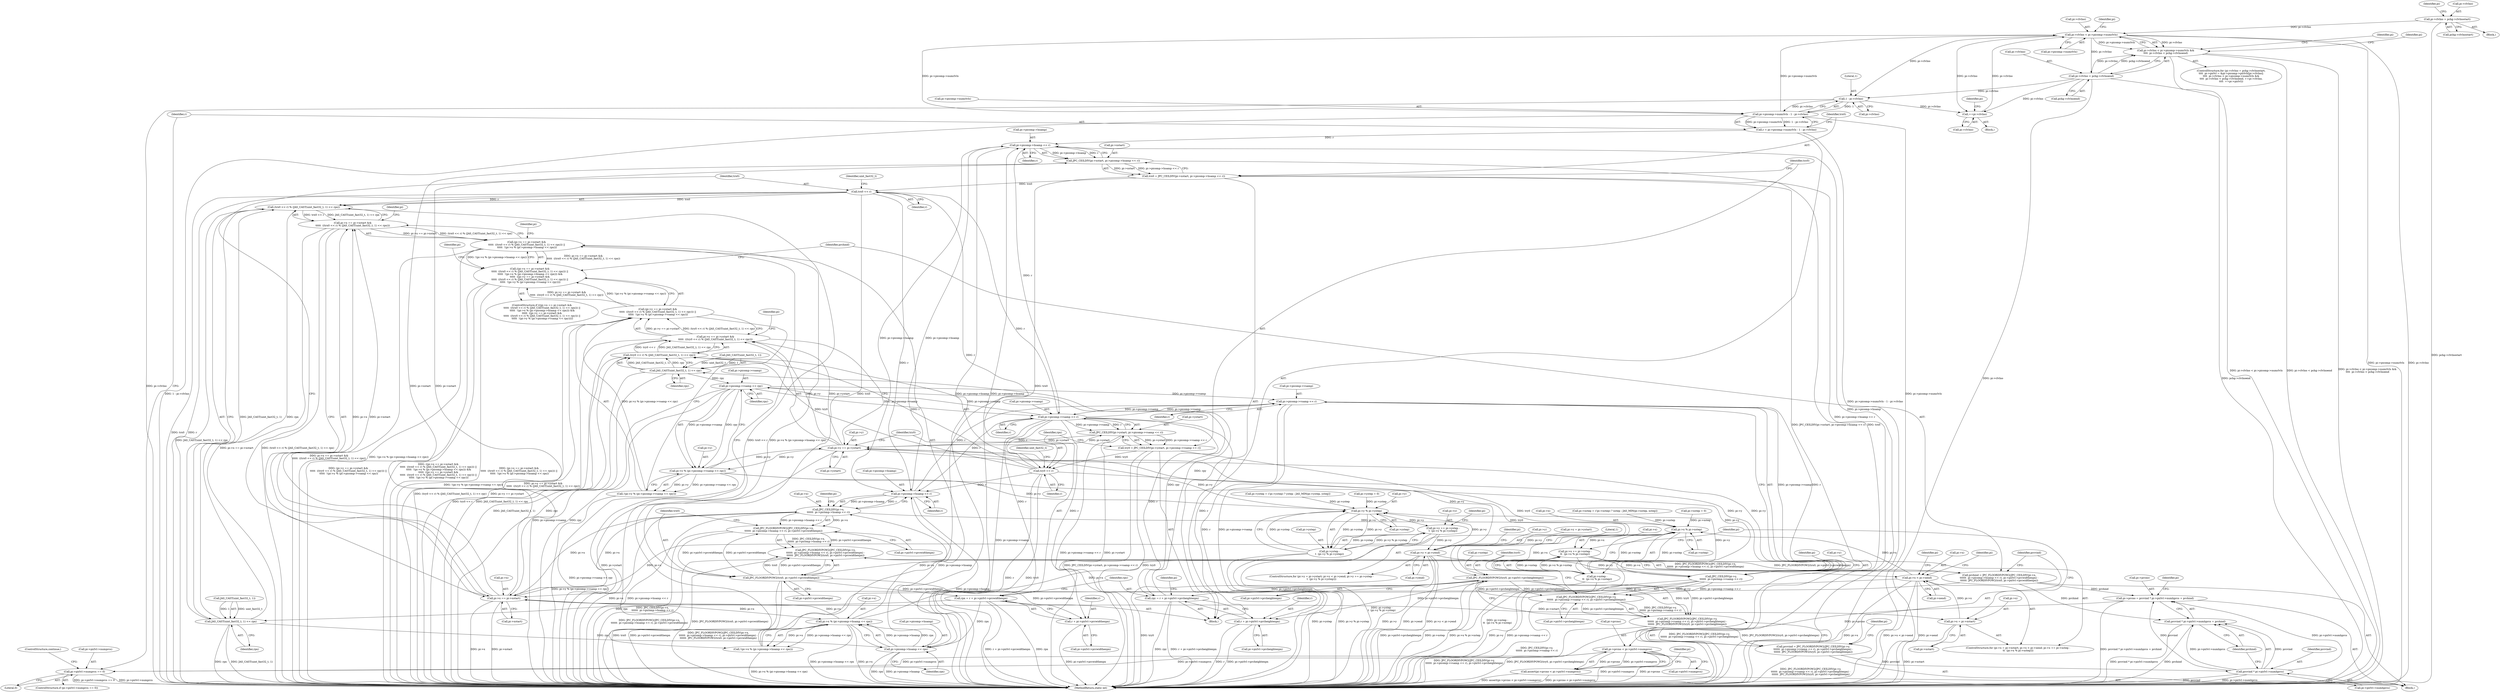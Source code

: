 digraph "0_jasper_aa0b0f79ade5eef8b0e7a214c03f5af54b36ba7d_0@pointer" {
"1000406" [label="(Call,pi->rlvlno = pchg->rlvlnostart)"];
"1000428" [label="(Call,pi->rlvlno < pi->picomp->numrlvls)"];
"1000427" [label="(Call,pi->rlvlno < pi->picomp->numrlvls &&\n\t\t\t\t  pi->rlvlno < pchg->rlvlnoend)"];
"1000437" [label="(Call,pi->rlvlno < pchg->rlvlnoend)"];
"1000445" [label="(Call,++pi->rlvlno)"];
"1000472" [label="(Call,1 - pi->rlvlno)"];
"1000466" [label="(Call,pi->picomp->numrlvls - 1 - pi->rlvlno)"];
"1000464" [label="(Call,r = pi->picomp->numrlvls - 1 - pi->rlvlno)"];
"1000483" [label="(Call,pi->picomp->hsamp << r)"];
"1000479" [label="(Call,JPC_CEILDIV(pi->xstart, pi->picomp->hsamp << r))"];
"1000477" [label="(Call,trx0 = JPC_CEILDIV(pi->xstart, pi->picomp->hsamp << r))"];
"1000533" [label="(Call,trx0 << r)"];
"1000532" [label="(Call,(trx0 << r) % (JAS_CAST(uint_fast32_t, 1) << rpx))"];
"1000524" [label="(Call,pi->x == pi->xstart &&\n\t\t\t\t\t  ((trx0 << r) % (JAS_CAST(uint_fast32_t, 1) << rpx)))"];
"1000523" [label="(Call,(pi->x == pi->xstart &&\n\t\t\t\t\t  ((trx0 << r) % (JAS_CAST(uint_fast32_t, 1) << rpx))) ||\n \t\t\t\t\t  !(pi->x % (pi->picomp->hsamp << rpx)))"];
"1000522" [label="(Call,((pi->x == pi->xstart &&\n\t\t\t\t\t  ((trx0 << r) % (JAS_CAST(uint_fast32_t, 1) << rpx))) ||\n \t\t\t\t\t  !(pi->x % (pi->picomp->hsamp << rpx))) &&\n\t\t\t\t\t  ((pi->y == pi->ystart &&\n\t\t\t\t\t  ((try0 << r) % (JAS_CAST(uint_fast32_t, 1) << rpy))) ||\n \t\t\t\t\t  !(pi->y % (pi->picomp->vsamp << rpy))))"];
"1000563" [label="(Call,try0 << r)"];
"1000562" [label="(Call,(try0 << r) % (JAS_CAST(uint_fast32_t, 1) << rpy))"];
"1000554" [label="(Call,pi->y == pi->ystart &&\n\t\t\t\t\t  ((try0 << r) % (JAS_CAST(uint_fast32_t, 1) << rpy)))"];
"1000553" [label="(Call,(pi->y == pi->ystart &&\n\t\t\t\t\t  ((try0 << r) % (JAS_CAST(uint_fast32_t, 1) << rpy))) ||\n \t\t\t\t\t  !(pi->y % (pi->picomp->vsamp << rpy)))"];
"1000592" [label="(Call,pi->picomp->hsamp << r)"];
"1000588" [label="(Call,JPC_CEILDIV(pi->x,\n\t\t\t\t\t\t  pi->picomp->hsamp << r))"];
"1000348" [label="(Call,pi->x % pi->xstep)"];
"1000340" [label="(Call,pi->x += pi->xstep -\n\t\t  (pi->x % pi->xstep))"];
"1000333" [label="(Call,pi->x < pi->xend)"];
"1000525" [label="(Call,pi->x == pi->xstart)"];
"1000326" [label="(Call,pi->x = pi->xstart)"];
"1000542" [label="(Call,pi->x % (pi->picomp->hsamp << rpx))"];
"1000541" [label="(Call,!(pi->x % (pi->picomp->hsamp << rpx)))"];
"1000344" [label="(Call,pi->xstep -\n\t\t  (pi->x % pi->xstep))"];
"1000587" [label="(Call,JPC_FLOORDIVPOW2(JPC_CEILDIV(pi->x,\n\t\t\t\t\t\t  pi->picomp->hsamp << r), pi->pirlvl->prcwidthexpn))"];
"1000586" [label="(Call,JPC_FLOORDIVPOW2(JPC_CEILDIV(pi->x,\n\t\t\t\t\t\t  pi->picomp->hsamp << r), pi->pirlvl->prcwidthexpn) -\n\t\t\t\t\t\t  JPC_FLOORDIVPOW2(trx0, pi->pirlvl->prcwidthexpn))"];
"1000584" [label="(Call,prchind = JPC_FLOORDIVPOW2(JPC_CEILDIV(pi->x,\n\t\t\t\t\t\t  pi->picomp->hsamp << r), pi->pirlvl->prcwidthexpn) -\n\t\t\t\t\t\t  JPC_FLOORDIVPOW2(trx0, pi->pirlvl->prcwidthexpn))"];
"1000638" [label="(Call,pi->prcno = prcvind * pi->pirlvl->numhprcs + prchind)"];
"1000652" [label="(Call,pi->prcno < pi->pirlvl->numprcs)"];
"1000455" [label="(Call,pi->pirlvl->numprcs == 0)"];
"1000651" [label="(Call,assert(pi->prcno < pi->pirlvl->numprcs))"];
"1000642" [label="(Call,prcvind * pi->pirlvl->numhprcs + prchind)"];
"1000604" [label="(Call,JPC_FLOORDIVPOW2(trx0, pi->pirlvl->prcwidthexpn))"];
"1000503" [label="(Call,rpx = r + pi->pirlvl->prcwidthexpn)"];
"1000536" [label="(Call,JAS_CAST(uint_fast32_t, 1) << rpx)"];
"1000546" [label="(Call,pi->picomp->hsamp << rpx)"];
"1000505" [label="(Call,r + pi->pirlvl->prcwidthexpn)"];
"1000619" [label="(Call,pi->picomp->vsamp << r)"];
"1000496" [label="(Call,pi->picomp->vsamp << r)"];
"1000492" [label="(Call,JPC_CEILDIV(pi->ystart, pi->picomp->vsamp << r))"];
"1000490" [label="(Call,try0 = JPC_CEILDIV(pi->ystart, pi->picomp->vsamp << r))"];
"1000631" [label="(Call,JPC_FLOORDIVPOW2(try0, pi->pirlvl->prcheightexpn))"];
"1000512" [label="(Call,rpy = r + pi->pirlvl->prcheightexpn)"];
"1000566" [label="(Call,JAS_CAST(uint_fast32_t, 1) << rpy)"];
"1000576" [label="(Call,pi->picomp->vsamp << rpy)"];
"1000572" [label="(Call,pi->y % (pi->picomp->vsamp << rpy))"];
"1000317" [label="(Call,pi->y % pi->ystep)"];
"1000309" [label="(Call,pi->y += pi->ystep -\n\t  (pi->y % pi->ystep))"];
"1000302" [label="(Call,pi->y < pi->yend)"];
"1000555" [label="(Call,pi->y == pi->ystart)"];
"1000615" [label="(Call,JPC_CEILDIV(pi->y,\n\t\t\t\t\t\t  pi->picomp->vsamp << r))"];
"1000614" [label="(Call,JPC_FLOORDIVPOW2(JPC_CEILDIV(pi->y,\n\t\t\t\t\t\t  pi->picomp->vsamp << r), pi->pirlvl->prcheightexpn))"];
"1000613" [label="(Call,JPC_FLOORDIVPOW2(JPC_CEILDIV(pi->y,\n\t\t\t\t\t\t  pi->picomp->vsamp << r), pi->pirlvl->prcheightexpn) -\n\t\t\t\t\t\t  JPC_FLOORDIVPOW2(try0, pi->pirlvl->prcheightexpn))"];
"1000611" [label="(Call,prcvind = JPC_FLOORDIVPOW2(JPC_CEILDIV(pi->y,\n\t\t\t\t\t\t  pi->picomp->vsamp << r), pi->pirlvl->prcheightexpn) -\n\t\t\t\t\t\t  JPC_FLOORDIVPOW2(try0, pi->pirlvl->prcheightexpn))"];
"1000643" [label="(Call,prcvind * pi->pirlvl->numhprcs)"];
"1000313" [label="(Call,pi->ystep -\n\t  (pi->y % pi->ystep))"];
"1000571" [label="(Call,!(pi->y % (pi->picomp->vsamp << rpy)))"];
"1000514" [label="(Call,r + pi->pirlvl->prcheightexpn)"];
"1000326" [label="(Call,pi->x = pi->xstart)"];
"1000453" [label="(Block,)"];
"1000274" [label="(Call,pi->ystep = (!pi->ystep) ? ystep : JAS_MIN(pi->ystep, ystep))"];
"1000515" [label="(Identifier,r)"];
"1000477" [label="(Call,trx0 = JPC_CEILDIV(pi->xstart, pi->picomp->hsamp << r))"];
"1000464" [label="(Call,r = pi->picomp->numrlvls - 1 - pi->rlvlno)"];
"1000340" [label="(Call,pi->x += pi->xstep -\n\t\t  (pi->x % pi->xstep))"];
"1000547" [label="(Call,pi->picomp->hsamp)"];
"1000533" [label="(Call,trx0 << r)"];
"1000295" [label="(Call,pi->y = pi->ystart)"];
"1000451" [label="(Identifier,pi)"];
"1000526" [label="(Call,pi->x)"];
"1000506" [label="(Identifier,r)"];
"1000514" [label="(Call,r + pi->pirlvl->prcheightexpn)"];
"1000628" [label="(Identifier,pi)"];
"1000582" [label="(Identifier,rpy)"];
"1000304" [label="(Identifier,pi)"];
"1000555" [label="(Call,pi->y == pi->ystart)"];
"1000573" [label="(Call,pi->y)"];
"1000568" [label="(Identifier,uint_fast32_t)"];
"1000345" [label="(Call,pi->xstep)"];
"1000577" [label="(Call,pi->picomp->vsamp)"];
"1000492" [label="(Call,JPC_CEILDIV(pi->ystart, pi->picomp->vsamp << r))"];
"1000505" [label="(Call,r + pi->pirlvl->prcwidthexpn)"];
"1000352" [label="(Call,pi->xstep)"];
"1000532" [label="(Call,(trx0 << r) % (JAS_CAST(uint_fast32_t, 1) << rpx))"];
"1000586" [label="(Call,JPC_FLOORDIVPOW2(JPC_CEILDIV(pi->x,\n\t\t\t\t\t\t  pi->picomp->hsamp << r), pi->pirlvl->prcwidthexpn) -\n\t\t\t\t\t\t  JPC_FLOORDIVPOW2(trx0, pi->pirlvl->prcwidthexpn))"];
"1000313" [label="(Call,pi->ystep -\n\t  (pi->y % pi->ystep))"];
"1000415" [label="(Identifier,pi)"];
"1000360" [label="(Identifier,pi)"];
"1000601" [label="(Identifier,pi)"];
"1000444" [label="(Block,)"];
"1000330" [label="(Call,pi->xstart)"];
"1000491" [label="(Identifier,try0)"];
"1000309" [label="(Call,pi->y += pi->ystep -\n\t  (pi->y % pi->ystep))"];
"1000314" [label="(Call,pi->ystep)"];
"1000632" [label="(Identifier,try0)"];
"1000615" [label="(Call,JPC_CEILDIV(pi->y,\n\t\t\t\t\t\t  pi->picomp->vsamp << r))"];
"1000614" [label="(Call,JPC_FLOORDIVPOW2(JPC_CEILDIV(pi->y,\n\t\t\t\t\t\t  pi->picomp->vsamp << r), pi->pirlvl->prcheightexpn))"];
"1000542" [label="(Call,pi->x % (pi->picomp->hsamp << rpx))"];
"1000466" [label="(Call,pi->picomp->numrlvls - 1 - pi->rlvlno)"];
"1000479" [label="(Call,JPC_CEILDIV(pi->xstart, pi->picomp->hsamp << r))"];
"1000625" [label="(Identifier,r)"];
"1000437" [label="(Call,pi->rlvlno < pchg->rlvlnoend)"];
"1000605" [label="(Identifier,trx0)"];
"1000504" [label="(Identifier,rpx)"];
"1000650" [label="(Identifier,prchind)"];
"1000502" [label="(Identifier,r)"];
"1000620" [label="(Call,pi->picomp->vsamp)"];
"1000455" [label="(Call,pi->pirlvl->numprcs == 0)"];
"1000513" [label="(Identifier,rpy)"];
"1000454" [label="(ControlStructure,if (pi->pirlvl->numprcs == 0))"];
"1000611" [label="(Call,prcvind = JPC_FLOORDIVPOW2(JPC_CEILDIV(pi->y,\n\t\t\t\t\t\t  pi->picomp->vsamp << r), pi->pirlvl->prcheightexpn) -\n\t\t\t\t\t\t  JPC_FLOORDIVPOW2(try0, pi->pirlvl->prcheightexpn))"];
"1000583" [label="(Block,)"];
"1000405" [label="(Block,)"];
"1000461" [label="(Literal,0)"];
"1000302" [label="(Call,pi->y < pi->yend)"];
"1000645" [label="(Call,pi->pirlvl->numhprcs)"];
"1000587" [label="(Call,JPC_FLOORDIVPOW2(JPC_CEILDIV(pi->x,\n\t\t\t\t\t\t  pi->picomp->hsamp << r), pi->pirlvl->prcwidthexpn))"];
"1000478" [label="(Identifier,trx0)"];
"1000565" [label="(Identifier,r)"];
"1000640" [label="(Identifier,pi)"];
"1000311" [label="(Identifier,pi)"];
"1000716" [label="(Literal,1)"];
"1000639" [label="(Call,pi->prcno)"];
"1000432" [label="(Call,pi->picomp->numrlvls)"];
"1000428" [label="(Call,pi->rlvlno < pi->picomp->numrlvls)"];
"1000536" [label="(Call,JAS_CAST(uint_fast32_t, 1) << rpx)"];
"1000541" [label="(Call,!(pi->x % (pi->picomp->hsamp << rpx)))"];
"1000483" [label="(Call,pi->picomp->hsamp << r)"];
"1000349" [label="(Call,pi->x)"];
"1000493" [label="(Call,pi->ystart)"];
"1000546" [label="(Call,pi->picomp->hsamp << rpx)"];
"1000259" [label="(Call,pi->xstep = (!pi->xstep) ? xstep : JAS_MIN(pi->xstep, xstep))"];
"1000344" [label="(Call,pi->xstep -\n\t\t  (pi->x % pi->xstep))"];
"1000633" [label="(Call,pi->pirlvl->prcheightexpn)"];
"1000535" [label="(Identifier,r)"];
"1000642" [label="(Call,prcvind * pi->pirlvl->numhprcs + prchind)"];
"1000593" [label="(Call,pi->picomp->hsamp)"];
"1000613" [label="(Call,JPC_FLOORDIVPOW2(JPC_CEILDIV(pi->y,\n\t\t\t\t\t\t  pi->picomp->vsamp << r), pi->pirlvl->prcheightexpn) -\n\t\t\t\t\t\t  JPC_FLOORDIVPOW2(try0, pi->pirlvl->prcheightexpn))"];
"1000589" [label="(Call,pi->x)"];
"1000521" [label="(ControlStructure,if (((pi->x == pi->xstart &&\n\t\t\t\t\t  ((trx0 << r) % (JAS_CAST(uint_fast32_t, 1) << rpx))) ||\n \t\t\t\t\t  !(pi->x % (pi->picomp->hsamp << rpx))) &&\n\t\t\t\t\t  ((pi->y == pi->ystart &&\n\t\t\t\t\t  ((try0 << r) % (JAS_CAST(uint_fast32_t, 1) << rpy))) ||\n \t\t\t\t\t  !(pi->y % (pi->picomp->vsamp << rpy)))))"];
"1000474" [label="(Call,pi->rlvlno)"];
"1000438" [label="(Call,pi->rlvlno)"];
"1000446" [label="(Call,pi->rlvlno)"];
"1000664" [label="(Identifier,pi)"];
"1000559" [label="(Call,pi->ystart)"];
"1000497" [label="(Call,pi->picomp->vsamp)"];
"1000571" [label="(Call,!(pi->y % (pi->picomp->vsamp << rpy)))"];
"1000529" [label="(Call,pi->xstart)"];
"1000644" [label="(Identifier,prcvind)"];
"1000463" [label="(ControlStructure,continue;)"];
"1000439" [label="(Identifier,pi)"];
"1000507" [label="(Call,pi->pirlvl->prcwidthexpn)"];
"1000537" [label="(Call,JAS_CAST(uint_fast32_t, 1))"];
"1000631" [label="(Call,JPC_FLOORDIVPOW2(try0, pi->pirlvl->prcheightexpn))"];
"1000616" [label="(Call,pi->y)"];
"1000325" [label="(ControlStructure,for (pi->x = pi->xstart; pi->x < pi->xend; pi->x += pi->xstep -\n\t\t  (pi->x % pi->xstep)))"];
"1000585" [label="(Identifier,prchind)"];
"1000599" [label="(Call,pi->pirlvl->prcwidthexpn)"];
"1000564" [label="(Identifier,try0)"];
"1000588" [label="(Call,JPC_CEILDIV(pi->x,\n\t\t\t\t\t\t  pi->picomp->hsamp << r))"];
"1000570" [label="(Identifier,rpy)"];
"1000133" [label="(Call,pi->xstep = 0)"];
"1000328" [label="(Identifier,pi)"];
"1000407" [label="(Call,pi->rlvlno)"];
"1000516" [label="(Call,pi->pirlvl->prcheightexpn)"];
"1000406" [label="(Call,pi->rlvlno = pchg->rlvlnostart)"];
"1000489" [label="(Identifier,r)"];
"1000626" [label="(Call,pi->pirlvl->prcheightexpn)"];
"1000294" [label="(ControlStructure,for (pi->y = pi->ystart; pi->y < pi->yend; pi->y += pi->ystep -\n\t  (pi->y % pi->ystep)))"];
"1000335" [label="(Identifier,pi)"];
"1000656" [label="(Call,pi->pirlvl->numprcs)"];
"1000348" [label="(Call,pi->x % pi->xstep)"];
"1000310" [label="(Call,pi->y)"];
"1000334" [label="(Call,pi->x)"];
"1000317" [label="(Call,pi->y % pi->ystep)"];
"1000576" [label="(Call,pi->picomp->vsamp << rpy)"];
"1000574" [label="(Identifier,pi)"];
"1000717" [label="(MethodReturn,static int)"];
"1000397" [label="(Identifier,pi)"];
"1000584" [label="(Call,prchind = JPC_FLOORDIVPOW2(JPC_CEILDIV(pi->x,\n\t\t\t\t\t\t  pi->picomp->hsamp << r), pi->pirlvl->prcwidthexpn) -\n\t\t\t\t\t\t  JPC_FLOORDIVPOW2(trx0, pi->pirlvl->prcwidthexpn))"];
"1000429" [label="(Call,pi->rlvlno)"];
"1000643" [label="(Call,prcvind * pi->pirlvl->numhprcs)"];
"1000619" [label="(Call,pi->picomp->vsamp << r)"];
"1000327" [label="(Call,pi->x)"];
"1000503" [label="(Call,rpx = r + pi->pirlvl->prcwidthexpn)"];
"1000556" [label="(Call,pi->y)"];
"1000496" [label="(Call,pi->picomp->vsamp << r)"];
"1000456" [label="(Call,pi->pirlvl->numprcs)"];
"1000563" [label="(Call,try0 << r)"];
"1000638" [label="(Call,pi->prcno = prcvind * pi->pirlvl->numhprcs + prchind)"];
"1000138" [label="(Call,pi->ystep = 0)"];
"1000652" [label="(Call,pi->prcno < pi->pirlvl->numprcs)"];
"1000410" [label="(Call,pchg->rlvlnostart)"];
"1000465" [label="(Identifier,r)"];
"1000654" [label="(Identifier,pi)"];
"1000303" [label="(Call,pi->y)"];
"1000557" [label="(Identifier,pi)"];
"1000333" [label="(Call,pi->x < pi->xend)"];
"1000525" [label="(Call,pi->x == pi->xstart)"];
"1000604" [label="(Call,JPC_FLOORDIVPOW2(trx0, pi->pirlvl->prcwidthexpn))"];
"1000447" [label="(Identifier,pi)"];
"1000554" [label="(Call,pi->y == pi->ystart &&\n\t\t\t\t\t  ((try0 << r) % (JAS_CAST(uint_fast32_t, 1) << rpy)))"];
"1000512" [label="(Call,rpy = r + pi->pirlvl->prcheightexpn)"];
"1000534" [label="(Identifier,trx0)"];
"1000651" [label="(Call,assert(pi->prcno < pi->pirlvl->numprcs))"];
"1000480" [label="(Call,pi->xstart)"];
"1000527" [label="(Identifier,pi)"];
"1000427" [label="(Call,pi->rlvlno < pi->picomp->numrlvls &&\n\t\t\t\t  pi->rlvlno < pchg->rlvlnoend)"];
"1000553" [label="(Call,(pi->y == pi->ystart &&\n\t\t\t\t\t  ((try0 << r) % (JAS_CAST(uint_fast32_t, 1) << rpy))) ||\n \t\t\t\t\t  !(pi->y % (pi->picomp->vsamp << rpy)))"];
"1000522" [label="(Call,((pi->x == pi->xstart &&\n\t\t\t\t\t  ((trx0 << r) % (JAS_CAST(uint_fast32_t, 1) << rpx))) ||\n \t\t\t\t\t  !(pi->x % (pi->picomp->hsamp << rpx))) &&\n\t\t\t\t\t  ((pi->y == pi->ystart &&\n\t\t\t\t\t  ((try0 << r) % (JAS_CAST(uint_fast32_t, 1) << rpy))) ||\n \t\t\t\t\t  !(pi->y % (pi->picomp->vsamp << rpy))))"];
"1000552" [label="(Identifier,rpx)"];
"1000441" [label="(Call,pchg->rlvlnoend)"];
"1000318" [label="(Call,pi->y)"];
"1000562" [label="(Call,(try0 << r) % (JAS_CAST(uint_fast32_t, 1) << rpy))"];
"1000540" [label="(Identifier,rpx)"];
"1000306" [label="(Call,pi->yend)"];
"1000566" [label="(Call,JAS_CAST(uint_fast32_t, 1) << rpy)"];
"1000524" [label="(Call,pi->x == pi->xstart &&\n\t\t\t\t\t  ((trx0 << r) % (JAS_CAST(uint_fast32_t, 1) << rpx)))"];
"1000467" [label="(Call,pi->picomp->numrlvls)"];
"1000598" [label="(Identifier,r)"];
"1000544" [label="(Identifier,pi)"];
"1000592" [label="(Call,pi->picomp->hsamp << r)"];
"1000606" [label="(Call,pi->pirlvl->prcwidthexpn)"];
"1000472" [label="(Call,1 - pi->rlvlno)"];
"1000445" [label="(Call,++pi->rlvlno)"];
"1000458" [label="(Identifier,pi)"];
"1000538" [label="(Identifier,uint_fast32_t)"];
"1000337" [label="(Call,pi->xend)"];
"1000404" [label="(ControlStructure,for (pi->rlvlno = pchg->rlvlnostart,\n\t\t\t\t  pi->pirlvl = &pi->picomp->pirlvls[pi->rlvlno];\n\t\t\t\t  pi->rlvlno < pi->picomp->numrlvls &&\n\t\t\t\t  pi->rlvlno < pchg->rlvlnoend; ++pi->rlvlno,\n\t\t\t\t  ++pi->pirlvl))"];
"1000341" [label="(Call,pi->x)"];
"1000543" [label="(Call,pi->x)"];
"1000612" [label="(Identifier,prcvind)"];
"1000321" [label="(Call,pi->ystep)"];
"1000523" [label="(Call,(pi->x == pi->xstart &&\n\t\t\t\t\t  ((trx0 << r) % (JAS_CAST(uint_fast32_t, 1) << rpx))) ||\n \t\t\t\t\t  !(pi->x % (pi->picomp->hsamp << rpx)))"];
"1000484" [label="(Call,pi->picomp->hsamp)"];
"1000567" [label="(Call,JAS_CAST(uint_fast32_t, 1))"];
"1000473" [label="(Literal,1)"];
"1000653" [label="(Call,pi->prcno)"];
"1000572" [label="(Call,pi->y % (pi->picomp->vsamp << rpy))"];
"1000490" [label="(Call,try0 = JPC_CEILDIV(pi->ystart, pi->picomp->vsamp << r))"];
"1000406" -> "1000405"  [label="AST: "];
"1000406" -> "1000410"  [label="CFG: "];
"1000407" -> "1000406"  [label="AST: "];
"1000410" -> "1000406"  [label="AST: "];
"1000415" -> "1000406"  [label="CFG: "];
"1000406" -> "1000717"  [label="DDG: pchg->rlvlnostart"];
"1000406" -> "1000428"  [label="DDG: pi->rlvlno"];
"1000428" -> "1000427"  [label="AST: "];
"1000428" -> "1000432"  [label="CFG: "];
"1000429" -> "1000428"  [label="AST: "];
"1000432" -> "1000428"  [label="AST: "];
"1000439" -> "1000428"  [label="CFG: "];
"1000427" -> "1000428"  [label="CFG: "];
"1000428" -> "1000717"  [label="DDG: pi->picomp->numrlvls"];
"1000428" -> "1000717"  [label="DDG: pi->rlvlno"];
"1000428" -> "1000427"  [label="DDG: pi->rlvlno"];
"1000428" -> "1000427"  [label="DDG: pi->picomp->numrlvls"];
"1000445" -> "1000428"  [label="DDG: pi->rlvlno"];
"1000466" -> "1000428"  [label="DDG: pi->picomp->numrlvls"];
"1000428" -> "1000437"  [label="DDG: pi->rlvlno"];
"1000428" -> "1000445"  [label="DDG: pi->rlvlno"];
"1000428" -> "1000466"  [label="DDG: pi->picomp->numrlvls"];
"1000428" -> "1000472"  [label="DDG: pi->rlvlno"];
"1000427" -> "1000404"  [label="AST: "];
"1000427" -> "1000437"  [label="CFG: "];
"1000437" -> "1000427"  [label="AST: "];
"1000458" -> "1000427"  [label="CFG: "];
"1000397" -> "1000427"  [label="CFG: "];
"1000427" -> "1000717"  [label="DDG: pi->rlvlno < pi->picomp->numrlvls"];
"1000427" -> "1000717"  [label="DDG: pi->rlvlno < pchg->rlvlnoend"];
"1000427" -> "1000717"  [label="DDG: pi->rlvlno < pi->picomp->numrlvls &&\n\t\t\t\t  pi->rlvlno < pchg->rlvlnoend"];
"1000437" -> "1000427"  [label="DDG: pi->rlvlno"];
"1000437" -> "1000427"  [label="DDG: pchg->rlvlnoend"];
"1000437" -> "1000441"  [label="CFG: "];
"1000438" -> "1000437"  [label="AST: "];
"1000441" -> "1000437"  [label="AST: "];
"1000437" -> "1000717"  [label="DDG: pi->rlvlno"];
"1000437" -> "1000717"  [label="DDG: pchg->rlvlnoend"];
"1000437" -> "1000445"  [label="DDG: pi->rlvlno"];
"1000437" -> "1000472"  [label="DDG: pi->rlvlno"];
"1000445" -> "1000444"  [label="AST: "];
"1000445" -> "1000446"  [label="CFG: "];
"1000446" -> "1000445"  [label="AST: "];
"1000451" -> "1000445"  [label="CFG: "];
"1000472" -> "1000445"  [label="DDG: pi->rlvlno"];
"1000472" -> "1000466"  [label="AST: "];
"1000472" -> "1000474"  [label="CFG: "];
"1000473" -> "1000472"  [label="AST: "];
"1000474" -> "1000472"  [label="AST: "];
"1000466" -> "1000472"  [label="CFG: "];
"1000472" -> "1000717"  [label="DDG: pi->rlvlno"];
"1000472" -> "1000466"  [label="DDG: 1"];
"1000472" -> "1000466"  [label="DDG: pi->rlvlno"];
"1000466" -> "1000464"  [label="AST: "];
"1000467" -> "1000466"  [label="AST: "];
"1000464" -> "1000466"  [label="CFG: "];
"1000466" -> "1000717"  [label="DDG: 1 - pi->rlvlno"];
"1000466" -> "1000717"  [label="DDG: pi->picomp->numrlvls"];
"1000466" -> "1000464"  [label="DDG: pi->picomp->numrlvls"];
"1000466" -> "1000464"  [label="DDG: 1 - pi->rlvlno"];
"1000464" -> "1000453"  [label="AST: "];
"1000465" -> "1000464"  [label="AST: "];
"1000478" -> "1000464"  [label="CFG: "];
"1000464" -> "1000717"  [label="DDG: pi->picomp->numrlvls - 1 - pi->rlvlno"];
"1000464" -> "1000483"  [label="DDG: r"];
"1000483" -> "1000479"  [label="AST: "];
"1000483" -> "1000489"  [label="CFG: "];
"1000484" -> "1000483"  [label="AST: "];
"1000489" -> "1000483"  [label="AST: "];
"1000479" -> "1000483"  [label="CFG: "];
"1000483" -> "1000717"  [label="DDG: pi->picomp->hsamp"];
"1000483" -> "1000479"  [label="DDG: pi->picomp->hsamp"];
"1000483" -> "1000479"  [label="DDG: r"];
"1000546" -> "1000483"  [label="DDG: pi->picomp->hsamp"];
"1000592" -> "1000483"  [label="DDG: pi->picomp->hsamp"];
"1000483" -> "1000496"  [label="DDG: r"];
"1000483" -> "1000546"  [label="DDG: pi->picomp->hsamp"];
"1000483" -> "1000592"  [label="DDG: pi->picomp->hsamp"];
"1000479" -> "1000477"  [label="AST: "];
"1000480" -> "1000479"  [label="AST: "];
"1000477" -> "1000479"  [label="CFG: "];
"1000479" -> "1000717"  [label="DDG: pi->picomp->hsamp << r"];
"1000479" -> "1000477"  [label="DDG: pi->xstart"];
"1000479" -> "1000477"  [label="DDG: pi->picomp->hsamp << r"];
"1000525" -> "1000479"  [label="DDG: pi->xstart"];
"1000479" -> "1000525"  [label="DDG: pi->xstart"];
"1000477" -> "1000453"  [label="AST: "];
"1000478" -> "1000477"  [label="AST: "];
"1000491" -> "1000477"  [label="CFG: "];
"1000477" -> "1000717"  [label="DDG: JPC_CEILDIV(pi->xstart, pi->picomp->hsamp << r)"];
"1000477" -> "1000717"  [label="DDG: trx0"];
"1000477" -> "1000533"  [label="DDG: trx0"];
"1000477" -> "1000604"  [label="DDG: trx0"];
"1000533" -> "1000532"  [label="AST: "];
"1000533" -> "1000535"  [label="CFG: "];
"1000534" -> "1000533"  [label="AST: "];
"1000535" -> "1000533"  [label="AST: "];
"1000538" -> "1000533"  [label="CFG: "];
"1000533" -> "1000717"  [label="DDG: trx0"];
"1000533" -> "1000717"  [label="DDG: r"];
"1000533" -> "1000532"  [label="DDG: trx0"];
"1000533" -> "1000532"  [label="DDG: r"];
"1000496" -> "1000533"  [label="DDG: r"];
"1000533" -> "1000563"  [label="DDG: r"];
"1000533" -> "1000592"  [label="DDG: r"];
"1000533" -> "1000604"  [label="DDG: trx0"];
"1000532" -> "1000524"  [label="AST: "];
"1000532" -> "1000536"  [label="CFG: "];
"1000536" -> "1000532"  [label="AST: "];
"1000524" -> "1000532"  [label="CFG: "];
"1000532" -> "1000717"  [label="DDG: trx0 << r"];
"1000532" -> "1000717"  [label="DDG: JAS_CAST(uint_fast32_t, 1) << rpx"];
"1000532" -> "1000524"  [label="DDG: trx0 << r"];
"1000532" -> "1000524"  [label="DDG: JAS_CAST(uint_fast32_t, 1) << rpx"];
"1000536" -> "1000532"  [label="DDG: JAS_CAST(uint_fast32_t, 1)"];
"1000536" -> "1000532"  [label="DDG: rpx"];
"1000524" -> "1000523"  [label="AST: "];
"1000524" -> "1000525"  [label="CFG: "];
"1000525" -> "1000524"  [label="AST: "];
"1000544" -> "1000524"  [label="CFG: "];
"1000523" -> "1000524"  [label="CFG: "];
"1000524" -> "1000717"  [label="DDG: pi->x == pi->xstart"];
"1000524" -> "1000717"  [label="DDG: (trx0 << r) % (JAS_CAST(uint_fast32_t, 1) << rpx)"];
"1000524" -> "1000523"  [label="DDG: pi->x == pi->xstart"];
"1000524" -> "1000523"  [label="DDG: (trx0 << r) % (JAS_CAST(uint_fast32_t, 1) << rpx)"];
"1000525" -> "1000524"  [label="DDG: pi->x"];
"1000525" -> "1000524"  [label="DDG: pi->xstart"];
"1000523" -> "1000522"  [label="AST: "];
"1000523" -> "1000541"  [label="CFG: "];
"1000541" -> "1000523"  [label="AST: "];
"1000557" -> "1000523"  [label="CFG: "];
"1000522" -> "1000523"  [label="CFG: "];
"1000523" -> "1000717"  [label="DDG: pi->x == pi->xstart &&\n\t\t\t\t\t  ((trx0 << r) % (JAS_CAST(uint_fast32_t, 1) << rpx))"];
"1000523" -> "1000717"  [label="DDG: !(pi->x % (pi->picomp->hsamp << rpx))"];
"1000523" -> "1000522"  [label="DDG: pi->x == pi->xstart &&\n\t\t\t\t\t  ((trx0 << r) % (JAS_CAST(uint_fast32_t, 1) << rpx))"];
"1000523" -> "1000522"  [label="DDG: !(pi->x % (pi->picomp->hsamp << rpx))"];
"1000541" -> "1000523"  [label="DDG: pi->x % (pi->picomp->hsamp << rpx)"];
"1000522" -> "1000521"  [label="AST: "];
"1000522" -> "1000553"  [label="CFG: "];
"1000553" -> "1000522"  [label="AST: "];
"1000585" -> "1000522"  [label="CFG: "];
"1000447" -> "1000522"  [label="CFG: "];
"1000522" -> "1000717"  [label="DDG: (pi->y == pi->ystart &&\n\t\t\t\t\t  ((try0 << r) % (JAS_CAST(uint_fast32_t, 1) << rpy))) ||\n \t\t\t\t\t  !(pi->y % (pi->picomp->vsamp << rpy))"];
"1000522" -> "1000717"  [label="DDG: ((pi->x == pi->xstart &&\n\t\t\t\t\t  ((trx0 << r) % (JAS_CAST(uint_fast32_t, 1) << rpx))) ||\n \t\t\t\t\t  !(pi->x % (pi->picomp->hsamp << rpx))) &&\n\t\t\t\t\t  ((pi->y == pi->ystart &&\n\t\t\t\t\t  ((try0 << r) % (JAS_CAST(uint_fast32_t, 1) << rpy))) ||\n \t\t\t\t\t  !(pi->y % (pi->picomp->vsamp << rpy)))"];
"1000522" -> "1000717"  [label="DDG: (pi->x == pi->xstart &&\n\t\t\t\t\t  ((trx0 << r) % (JAS_CAST(uint_fast32_t, 1) << rpx))) ||\n \t\t\t\t\t  !(pi->x % (pi->picomp->hsamp << rpx))"];
"1000553" -> "1000522"  [label="DDG: pi->y == pi->ystart &&\n\t\t\t\t\t  ((try0 << r) % (JAS_CAST(uint_fast32_t, 1) << rpy))"];
"1000553" -> "1000522"  [label="DDG: !(pi->y % (pi->picomp->vsamp << rpy))"];
"1000563" -> "1000562"  [label="AST: "];
"1000563" -> "1000565"  [label="CFG: "];
"1000564" -> "1000563"  [label="AST: "];
"1000565" -> "1000563"  [label="AST: "];
"1000568" -> "1000563"  [label="CFG: "];
"1000563" -> "1000717"  [label="DDG: r"];
"1000563" -> "1000717"  [label="DDG: try0"];
"1000563" -> "1000562"  [label="DDG: try0"];
"1000563" -> "1000562"  [label="DDG: r"];
"1000490" -> "1000563"  [label="DDG: try0"];
"1000496" -> "1000563"  [label="DDG: r"];
"1000563" -> "1000592"  [label="DDG: r"];
"1000563" -> "1000631"  [label="DDG: try0"];
"1000562" -> "1000554"  [label="AST: "];
"1000562" -> "1000566"  [label="CFG: "];
"1000566" -> "1000562"  [label="AST: "];
"1000554" -> "1000562"  [label="CFG: "];
"1000562" -> "1000717"  [label="DDG: try0 << r"];
"1000562" -> "1000717"  [label="DDG: JAS_CAST(uint_fast32_t, 1) << rpy"];
"1000562" -> "1000554"  [label="DDG: try0 << r"];
"1000562" -> "1000554"  [label="DDG: JAS_CAST(uint_fast32_t, 1) << rpy"];
"1000566" -> "1000562"  [label="DDG: JAS_CAST(uint_fast32_t, 1)"];
"1000566" -> "1000562"  [label="DDG: rpy"];
"1000554" -> "1000553"  [label="AST: "];
"1000554" -> "1000555"  [label="CFG: "];
"1000555" -> "1000554"  [label="AST: "];
"1000574" -> "1000554"  [label="CFG: "];
"1000553" -> "1000554"  [label="CFG: "];
"1000554" -> "1000717"  [label="DDG: (try0 << r) % (JAS_CAST(uint_fast32_t, 1) << rpy)"];
"1000554" -> "1000717"  [label="DDG: pi->y == pi->ystart"];
"1000554" -> "1000553"  [label="DDG: pi->y == pi->ystart"];
"1000554" -> "1000553"  [label="DDG: (try0 << r) % (JAS_CAST(uint_fast32_t, 1) << rpy)"];
"1000555" -> "1000554"  [label="DDG: pi->y"];
"1000555" -> "1000554"  [label="DDG: pi->ystart"];
"1000553" -> "1000571"  [label="CFG: "];
"1000571" -> "1000553"  [label="AST: "];
"1000553" -> "1000717"  [label="DDG: !(pi->y % (pi->picomp->vsamp << rpy))"];
"1000553" -> "1000717"  [label="DDG: pi->y == pi->ystart &&\n\t\t\t\t\t  ((try0 << r) % (JAS_CAST(uint_fast32_t, 1) << rpy))"];
"1000571" -> "1000553"  [label="DDG: pi->y % (pi->picomp->vsamp << rpy)"];
"1000592" -> "1000588"  [label="AST: "];
"1000592" -> "1000598"  [label="CFG: "];
"1000593" -> "1000592"  [label="AST: "];
"1000598" -> "1000592"  [label="AST: "];
"1000588" -> "1000592"  [label="CFG: "];
"1000592" -> "1000717"  [label="DDG: pi->picomp->hsamp"];
"1000592" -> "1000588"  [label="DDG: pi->picomp->hsamp"];
"1000592" -> "1000588"  [label="DDG: r"];
"1000546" -> "1000592"  [label="DDG: pi->picomp->hsamp"];
"1000496" -> "1000592"  [label="DDG: r"];
"1000592" -> "1000619"  [label="DDG: r"];
"1000588" -> "1000587"  [label="AST: "];
"1000589" -> "1000588"  [label="AST: "];
"1000601" -> "1000588"  [label="CFG: "];
"1000588" -> "1000717"  [label="DDG: pi->x"];
"1000588" -> "1000717"  [label="DDG: pi->picomp->hsamp << r"];
"1000588" -> "1000348"  [label="DDG: pi->x"];
"1000588" -> "1000525"  [label="DDG: pi->x"];
"1000588" -> "1000587"  [label="DDG: pi->x"];
"1000588" -> "1000587"  [label="DDG: pi->picomp->hsamp << r"];
"1000542" -> "1000588"  [label="DDG: pi->x"];
"1000525" -> "1000588"  [label="DDG: pi->x"];
"1000348" -> "1000344"  [label="AST: "];
"1000348" -> "1000352"  [label="CFG: "];
"1000349" -> "1000348"  [label="AST: "];
"1000352" -> "1000348"  [label="AST: "];
"1000344" -> "1000348"  [label="CFG: "];
"1000348" -> "1000340"  [label="DDG: pi->x"];
"1000348" -> "1000344"  [label="DDG: pi->xstep"];
"1000348" -> "1000344"  [label="DDG: pi->x"];
"1000333" -> "1000348"  [label="DDG: pi->x"];
"1000542" -> "1000348"  [label="DDG: pi->x"];
"1000525" -> "1000348"  [label="DDG: pi->x"];
"1000259" -> "1000348"  [label="DDG: pi->xstep"];
"1000133" -> "1000348"  [label="DDG: pi->xstep"];
"1000344" -> "1000348"  [label="DDG: pi->xstep"];
"1000340" -> "1000325"  [label="AST: "];
"1000340" -> "1000344"  [label="CFG: "];
"1000341" -> "1000340"  [label="AST: "];
"1000344" -> "1000340"  [label="AST: "];
"1000335" -> "1000340"  [label="CFG: "];
"1000340" -> "1000717"  [label="DDG: pi->xstep -\n\t\t  (pi->x % pi->xstep)"];
"1000340" -> "1000333"  [label="DDG: pi->x"];
"1000344" -> "1000340"  [label="DDG: pi->xstep"];
"1000344" -> "1000340"  [label="DDG: pi->x % pi->xstep"];
"1000333" -> "1000325"  [label="AST: "];
"1000333" -> "1000337"  [label="CFG: "];
"1000334" -> "1000333"  [label="AST: "];
"1000337" -> "1000333"  [label="AST: "];
"1000360" -> "1000333"  [label="CFG: "];
"1000311" -> "1000333"  [label="CFG: "];
"1000333" -> "1000717"  [label="DDG: pi->x"];
"1000333" -> "1000717"  [label="DDG: pi->x < pi->xend"];
"1000333" -> "1000717"  [label="DDG: pi->xend"];
"1000326" -> "1000333"  [label="DDG: pi->x"];
"1000333" -> "1000525"  [label="DDG: pi->x"];
"1000525" -> "1000529"  [label="CFG: "];
"1000526" -> "1000525"  [label="AST: "];
"1000529" -> "1000525"  [label="AST: "];
"1000534" -> "1000525"  [label="CFG: "];
"1000525" -> "1000717"  [label="DDG: pi->x"];
"1000525" -> "1000717"  [label="DDG: pi->xstart"];
"1000525" -> "1000326"  [label="DDG: pi->xstart"];
"1000542" -> "1000525"  [label="DDG: pi->x"];
"1000525" -> "1000542"  [label="DDG: pi->x"];
"1000326" -> "1000325"  [label="AST: "];
"1000326" -> "1000330"  [label="CFG: "];
"1000327" -> "1000326"  [label="AST: "];
"1000330" -> "1000326"  [label="AST: "];
"1000335" -> "1000326"  [label="CFG: "];
"1000326" -> "1000717"  [label="DDG: pi->xstart"];
"1000542" -> "1000541"  [label="AST: "];
"1000542" -> "1000546"  [label="CFG: "];
"1000543" -> "1000542"  [label="AST: "];
"1000546" -> "1000542"  [label="AST: "];
"1000541" -> "1000542"  [label="CFG: "];
"1000542" -> "1000717"  [label="DDG: pi->picomp->hsamp << rpx"];
"1000542" -> "1000717"  [label="DDG: pi->x"];
"1000542" -> "1000541"  [label="DDG: pi->x"];
"1000542" -> "1000541"  [label="DDG: pi->picomp->hsamp << rpx"];
"1000546" -> "1000542"  [label="DDG: pi->picomp->hsamp"];
"1000546" -> "1000542"  [label="DDG: rpx"];
"1000541" -> "1000717"  [label="DDG: pi->x % (pi->picomp->hsamp << rpx)"];
"1000345" -> "1000344"  [label="AST: "];
"1000344" -> "1000717"  [label="DDG: pi->x % pi->xstep"];
"1000344" -> "1000717"  [label="DDG: pi->xstep"];
"1000587" -> "1000586"  [label="AST: "];
"1000587" -> "1000599"  [label="CFG: "];
"1000599" -> "1000587"  [label="AST: "];
"1000605" -> "1000587"  [label="CFG: "];
"1000587" -> "1000717"  [label="DDG: JPC_CEILDIV(pi->x,\n\t\t\t\t\t\t  pi->picomp->hsamp << r)"];
"1000587" -> "1000586"  [label="DDG: JPC_CEILDIV(pi->x,\n\t\t\t\t\t\t  pi->picomp->hsamp << r)"];
"1000587" -> "1000586"  [label="DDG: pi->pirlvl->prcwidthexpn"];
"1000604" -> "1000587"  [label="DDG: pi->pirlvl->prcwidthexpn"];
"1000587" -> "1000604"  [label="DDG: pi->pirlvl->prcwidthexpn"];
"1000586" -> "1000584"  [label="AST: "];
"1000586" -> "1000604"  [label="CFG: "];
"1000604" -> "1000586"  [label="AST: "];
"1000584" -> "1000586"  [label="CFG: "];
"1000586" -> "1000717"  [label="DDG: JPC_FLOORDIVPOW2(JPC_CEILDIV(pi->x,\n\t\t\t\t\t\t  pi->picomp->hsamp << r), pi->pirlvl->prcwidthexpn)"];
"1000586" -> "1000717"  [label="DDG: JPC_FLOORDIVPOW2(trx0, pi->pirlvl->prcwidthexpn)"];
"1000586" -> "1000584"  [label="DDG: JPC_FLOORDIVPOW2(JPC_CEILDIV(pi->x,\n\t\t\t\t\t\t  pi->picomp->hsamp << r), pi->pirlvl->prcwidthexpn)"];
"1000586" -> "1000584"  [label="DDG: JPC_FLOORDIVPOW2(trx0, pi->pirlvl->prcwidthexpn)"];
"1000604" -> "1000586"  [label="DDG: trx0"];
"1000604" -> "1000586"  [label="DDG: pi->pirlvl->prcwidthexpn"];
"1000584" -> "1000583"  [label="AST: "];
"1000585" -> "1000584"  [label="AST: "];
"1000612" -> "1000584"  [label="CFG: "];
"1000584" -> "1000717"  [label="DDG: JPC_FLOORDIVPOW2(JPC_CEILDIV(pi->x,\n\t\t\t\t\t\t  pi->picomp->hsamp << r), pi->pirlvl->prcwidthexpn) -\n\t\t\t\t\t\t  JPC_FLOORDIVPOW2(trx0, pi->pirlvl->prcwidthexpn)"];
"1000584" -> "1000638"  [label="DDG: prchind"];
"1000584" -> "1000642"  [label="DDG: prchind"];
"1000638" -> "1000583"  [label="AST: "];
"1000638" -> "1000642"  [label="CFG: "];
"1000639" -> "1000638"  [label="AST: "];
"1000642" -> "1000638"  [label="AST: "];
"1000654" -> "1000638"  [label="CFG: "];
"1000638" -> "1000717"  [label="DDG: prcvind * pi->pirlvl->numhprcs + prchind"];
"1000643" -> "1000638"  [label="DDG: prcvind"];
"1000643" -> "1000638"  [label="DDG: pi->pirlvl->numhprcs"];
"1000638" -> "1000652"  [label="DDG: pi->prcno"];
"1000652" -> "1000651"  [label="AST: "];
"1000652" -> "1000656"  [label="CFG: "];
"1000653" -> "1000652"  [label="AST: "];
"1000656" -> "1000652"  [label="AST: "];
"1000651" -> "1000652"  [label="CFG: "];
"1000652" -> "1000717"  [label="DDG: pi->pirlvl->numprcs"];
"1000652" -> "1000717"  [label="DDG: pi->prcno"];
"1000652" -> "1000455"  [label="DDG: pi->pirlvl->numprcs"];
"1000652" -> "1000651"  [label="DDG: pi->prcno"];
"1000652" -> "1000651"  [label="DDG: pi->pirlvl->numprcs"];
"1000455" -> "1000652"  [label="DDG: pi->pirlvl->numprcs"];
"1000455" -> "1000454"  [label="AST: "];
"1000455" -> "1000461"  [label="CFG: "];
"1000456" -> "1000455"  [label="AST: "];
"1000461" -> "1000455"  [label="AST: "];
"1000463" -> "1000455"  [label="CFG: "];
"1000465" -> "1000455"  [label="CFG: "];
"1000455" -> "1000717"  [label="DDG: pi->pirlvl->numprcs == 0"];
"1000455" -> "1000717"  [label="DDG: pi->pirlvl->numprcs"];
"1000651" -> "1000583"  [label="AST: "];
"1000664" -> "1000651"  [label="CFG: "];
"1000651" -> "1000717"  [label="DDG: assert(pi->prcno < pi->pirlvl->numprcs)"];
"1000651" -> "1000717"  [label="DDG: pi->prcno < pi->pirlvl->numprcs"];
"1000642" -> "1000650"  [label="CFG: "];
"1000643" -> "1000642"  [label="AST: "];
"1000650" -> "1000642"  [label="AST: "];
"1000642" -> "1000717"  [label="DDG: prcvind * pi->pirlvl->numhprcs"];
"1000642" -> "1000717"  [label="DDG: prchind"];
"1000643" -> "1000642"  [label="DDG: prcvind"];
"1000643" -> "1000642"  [label="DDG: pi->pirlvl->numhprcs"];
"1000604" -> "1000606"  [label="CFG: "];
"1000605" -> "1000604"  [label="AST: "];
"1000606" -> "1000604"  [label="AST: "];
"1000604" -> "1000717"  [label="DDG: trx0"];
"1000604" -> "1000717"  [label="DDG: pi->pirlvl->prcwidthexpn"];
"1000604" -> "1000503"  [label="DDG: pi->pirlvl->prcwidthexpn"];
"1000604" -> "1000505"  [label="DDG: pi->pirlvl->prcwidthexpn"];
"1000503" -> "1000453"  [label="AST: "];
"1000503" -> "1000505"  [label="CFG: "];
"1000504" -> "1000503"  [label="AST: "];
"1000505" -> "1000503"  [label="AST: "];
"1000513" -> "1000503"  [label="CFG: "];
"1000503" -> "1000717"  [label="DDG: r + pi->pirlvl->prcwidthexpn"];
"1000503" -> "1000717"  [label="DDG: rpx"];
"1000496" -> "1000503"  [label="DDG: r"];
"1000503" -> "1000536"  [label="DDG: rpx"];
"1000503" -> "1000546"  [label="DDG: rpx"];
"1000536" -> "1000540"  [label="CFG: "];
"1000537" -> "1000536"  [label="AST: "];
"1000540" -> "1000536"  [label="AST: "];
"1000536" -> "1000717"  [label="DDG: rpx"];
"1000536" -> "1000717"  [label="DDG: JAS_CAST(uint_fast32_t, 1)"];
"1000537" -> "1000536"  [label="DDG: uint_fast32_t"];
"1000537" -> "1000536"  [label="DDG: 1"];
"1000536" -> "1000546"  [label="DDG: rpx"];
"1000546" -> "1000552"  [label="CFG: "];
"1000547" -> "1000546"  [label="AST: "];
"1000552" -> "1000546"  [label="AST: "];
"1000546" -> "1000717"  [label="DDG: pi->picomp->hsamp"];
"1000546" -> "1000717"  [label="DDG: rpx"];
"1000505" -> "1000507"  [label="CFG: "];
"1000506" -> "1000505"  [label="AST: "];
"1000507" -> "1000505"  [label="AST: "];
"1000505" -> "1000717"  [label="DDG: pi->pirlvl->prcwidthexpn"];
"1000496" -> "1000505"  [label="DDG: r"];
"1000619" -> "1000615"  [label="AST: "];
"1000619" -> "1000625"  [label="CFG: "];
"1000620" -> "1000619"  [label="AST: "];
"1000625" -> "1000619"  [label="AST: "];
"1000615" -> "1000619"  [label="CFG: "];
"1000619" -> "1000717"  [label="DDG: r"];
"1000619" -> "1000717"  [label="DDG: pi->picomp->vsamp"];
"1000619" -> "1000496"  [label="DDG: pi->picomp->vsamp"];
"1000619" -> "1000615"  [label="DDG: pi->picomp->vsamp"];
"1000619" -> "1000615"  [label="DDG: r"];
"1000576" -> "1000619"  [label="DDG: pi->picomp->vsamp"];
"1000496" -> "1000619"  [label="DDG: pi->picomp->vsamp"];
"1000496" -> "1000492"  [label="AST: "];
"1000496" -> "1000502"  [label="CFG: "];
"1000497" -> "1000496"  [label="AST: "];
"1000502" -> "1000496"  [label="AST: "];
"1000492" -> "1000496"  [label="CFG: "];
"1000496" -> "1000717"  [label="DDG: pi->picomp->vsamp"];
"1000496" -> "1000492"  [label="DDG: pi->picomp->vsamp"];
"1000496" -> "1000492"  [label="DDG: r"];
"1000576" -> "1000496"  [label="DDG: pi->picomp->vsamp"];
"1000496" -> "1000512"  [label="DDG: r"];
"1000496" -> "1000514"  [label="DDG: r"];
"1000496" -> "1000576"  [label="DDG: pi->picomp->vsamp"];
"1000492" -> "1000490"  [label="AST: "];
"1000493" -> "1000492"  [label="AST: "];
"1000490" -> "1000492"  [label="CFG: "];
"1000492" -> "1000717"  [label="DDG: pi->picomp->vsamp << r"];
"1000492" -> "1000717"  [label="DDG: pi->ystart"];
"1000492" -> "1000490"  [label="DDG: pi->ystart"];
"1000492" -> "1000490"  [label="DDG: pi->picomp->vsamp << r"];
"1000555" -> "1000492"  [label="DDG: pi->ystart"];
"1000492" -> "1000555"  [label="DDG: pi->ystart"];
"1000490" -> "1000453"  [label="AST: "];
"1000491" -> "1000490"  [label="AST: "];
"1000504" -> "1000490"  [label="CFG: "];
"1000490" -> "1000717"  [label="DDG: try0"];
"1000490" -> "1000717"  [label="DDG: JPC_CEILDIV(pi->ystart, pi->picomp->vsamp << r)"];
"1000490" -> "1000631"  [label="DDG: try0"];
"1000631" -> "1000613"  [label="AST: "];
"1000631" -> "1000633"  [label="CFG: "];
"1000632" -> "1000631"  [label="AST: "];
"1000633" -> "1000631"  [label="AST: "];
"1000613" -> "1000631"  [label="CFG: "];
"1000631" -> "1000717"  [label="DDG: try0"];
"1000631" -> "1000717"  [label="DDG: pi->pirlvl->prcheightexpn"];
"1000631" -> "1000512"  [label="DDG: pi->pirlvl->prcheightexpn"];
"1000631" -> "1000514"  [label="DDG: pi->pirlvl->prcheightexpn"];
"1000631" -> "1000614"  [label="DDG: pi->pirlvl->prcheightexpn"];
"1000631" -> "1000613"  [label="DDG: try0"];
"1000631" -> "1000613"  [label="DDG: pi->pirlvl->prcheightexpn"];
"1000614" -> "1000631"  [label="DDG: pi->pirlvl->prcheightexpn"];
"1000512" -> "1000453"  [label="AST: "];
"1000512" -> "1000514"  [label="CFG: "];
"1000513" -> "1000512"  [label="AST: "];
"1000514" -> "1000512"  [label="AST: "];
"1000527" -> "1000512"  [label="CFG: "];
"1000512" -> "1000717"  [label="DDG: rpy"];
"1000512" -> "1000717"  [label="DDG: r + pi->pirlvl->prcheightexpn"];
"1000512" -> "1000566"  [label="DDG: rpy"];
"1000512" -> "1000576"  [label="DDG: rpy"];
"1000566" -> "1000570"  [label="CFG: "];
"1000567" -> "1000566"  [label="AST: "];
"1000570" -> "1000566"  [label="AST: "];
"1000566" -> "1000717"  [label="DDG: JAS_CAST(uint_fast32_t, 1)"];
"1000566" -> "1000717"  [label="DDG: rpy"];
"1000567" -> "1000566"  [label="DDG: uint_fast32_t"];
"1000567" -> "1000566"  [label="DDG: 1"];
"1000566" -> "1000576"  [label="DDG: rpy"];
"1000576" -> "1000572"  [label="AST: "];
"1000576" -> "1000582"  [label="CFG: "];
"1000577" -> "1000576"  [label="AST: "];
"1000582" -> "1000576"  [label="AST: "];
"1000572" -> "1000576"  [label="CFG: "];
"1000576" -> "1000717"  [label="DDG: pi->picomp->vsamp"];
"1000576" -> "1000717"  [label="DDG: rpy"];
"1000576" -> "1000572"  [label="DDG: pi->picomp->vsamp"];
"1000576" -> "1000572"  [label="DDG: rpy"];
"1000572" -> "1000571"  [label="AST: "];
"1000573" -> "1000572"  [label="AST: "];
"1000571" -> "1000572"  [label="CFG: "];
"1000572" -> "1000717"  [label="DDG: pi->picomp->vsamp << rpy"];
"1000572" -> "1000317"  [label="DDG: pi->y"];
"1000572" -> "1000555"  [label="DDG: pi->y"];
"1000572" -> "1000571"  [label="DDG: pi->y"];
"1000572" -> "1000571"  [label="DDG: pi->picomp->vsamp << rpy"];
"1000555" -> "1000572"  [label="DDG: pi->y"];
"1000572" -> "1000615"  [label="DDG: pi->y"];
"1000317" -> "1000313"  [label="AST: "];
"1000317" -> "1000321"  [label="CFG: "];
"1000318" -> "1000317"  [label="AST: "];
"1000321" -> "1000317"  [label="AST: "];
"1000313" -> "1000317"  [label="CFG: "];
"1000317" -> "1000309"  [label="DDG: pi->y"];
"1000317" -> "1000313"  [label="DDG: pi->ystep"];
"1000317" -> "1000313"  [label="DDG: pi->y"];
"1000302" -> "1000317"  [label="DDG: pi->y"];
"1000615" -> "1000317"  [label="DDG: pi->y"];
"1000555" -> "1000317"  [label="DDG: pi->y"];
"1000274" -> "1000317"  [label="DDG: pi->ystep"];
"1000138" -> "1000317"  [label="DDG: pi->ystep"];
"1000313" -> "1000317"  [label="DDG: pi->ystep"];
"1000309" -> "1000294"  [label="AST: "];
"1000309" -> "1000313"  [label="CFG: "];
"1000310" -> "1000309"  [label="AST: "];
"1000313" -> "1000309"  [label="AST: "];
"1000304" -> "1000309"  [label="CFG: "];
"1000309" -> "1000717"  [label="DDG: pi->ystep -\n\t  (pi->y % pi->ystep)"];
"1000309" -> "1000302"  [label="DDG: pi->y"];
"1000313" -> "1000309"  [label="DDG: pi->ystep"];
"1000313" -> "1000309"  [label="DDG: pi->y % pi->ystep"];
"1000302" -> "1000294"  [label="AST: "];
"1000302" -> "1000306"  [label="CFG: "];
"1000303" -> "1000302"  [label="AST: "];
"1000306" -> "1000302"  [label="AST: "];
"1000328" -> "1000302"  [label="CFG: "];
"1000716" -> "1000302"  [label="CFG: "];
"1000302" -> "1000717"  [label="DDG: pi->y"];
"1000302" -> "1000717"  [label="DDG: pi->yend"];
"1000302" -> "1000717"  [label="DDG: pi->y < pi->yend"];
"1000295" -> "1000302"  [label="DDG: pi->y"];
"1000302" -> "1000555"  [label="DDG: pi->y"];
"1000302" -> "1000615"  [label="DDG: pi->y"];
"1000555" -> "1000559"  [label="CFG: "];
"1000556" -> "1000555"  [label="AST: "];
"1000559" -> "1000555"  [label="AST: "];
"1000564" -> "1000555"  [label="CFG: "];
"1000555" -> "1000717"  [label="DDG: pi->ystart"];
"1000615" -> "1000555"  [label="DDG: pi->y"];
"1000555" -> "1000615"  [label="DDG: pi->y"];
"1000615" -> "1000614"  [label="AST: "];
"1000616" -> "1000615"  [label="AST: "];
"1000628" -> "1000615"  [label="CFG: "];
"1000615" -> "1000717"  [label="DDG: pi->y"];
"1000615" -> "1000717"  [label="DDG: pi->picomp->vsamp << r"];
"1000615" -> "1000614"  [label="DDG: pi->y"];
"1000615" -> "1000614"  [label="DDG: pi->picomp->vsamp << r"];
"1000614" -> "1000613"  [label="AST: "];
"1000614" -> "1000626"  [label="CFG: "];
"1000626" -> "1000614"  [label="AST: "];
"1000632" -> "1000614"  [label="CFG: "];
"1000614" -> "1000717"  [label="DDG: JPC_CEILDIV(pi->y,\n\t\t\t\t\t\t  pi->picomp->vsamp << r)"];
"1000614" -> "1000613"  [label="DDG: JPC_CEILDIV(pi->y,\n\t\t\t\t\t\t  pi->picomp->vsamp << r)"];
"1000614" -> "1000613"  [label="DDG: pi->pirlvl->prcheightexpn"];
"1000613" -> "1000611"  [label="AST: "];
"1000611" -> "1000613"  [label="CFG: "];
"1000613" -> "1000717"  [label="DDG: JPC_FLOORDIVPOW2(JPC_CEILDIV(pi->y,\n\t\t\t\t\t\t  pi->picomp->vsamp << r), pi->pirlvl->prcheightexpn)"];
"1000613" -> "1000717"  [label="DDG: JPC_FLOORDIVPOW2(try0, pi->pirlvl->prcheightexpn)"];
"1000613" -> "1000611"  [label="DDG: JPC_FLOORDIVPOW2(JPC_CEILDIV(pi->y,\n\t\t\t\t\t\t  pi->picomp->vsamp << r), pi->pirlvl->prcheightexpn)"];
"1000613" -> "1000611"  [label="DDG: JPC_FLOORDIVPOW2(try0, pi->pirlvl->prcheightexpn)"];
"1000611" -> "1000583"  [label="AST: "];
"1000612" -> "1000611"  [label="AST: "];
"1000640" -> "1000611"  [label="CFG: "];
"1000611" -> "1000717"  [label="DDG: JPC_FLOORDIVPOW2(JPC_CEILDIV(pi->y,\n\t\t\t\t\t\t  pi->picomp->vsamp << r), pi->pirlvl->prcheightexpn) -\n\t\t\t\t\t\t  JPC_FLOORDIVPOW2(try0, pi->pirlvl->prcheightexpn)"];
"1000611" -> "1000643"  [label="DDG: prcvind"];
"1000643" -> "1000645"  [label="CFG: "];
"1000644" -> "1000643"  [label="AST: "];
"1000645" -> "1000643"  [label="AST: "];
"1000650" -> "1000643"  [label="CFG: "];
"1000643" -> "1000717"  [label="DDG: prcvind"];
"1000643" -> "1000717"  [label="DDG: pi->pirlvl->numhprcs"];
"1000314" -> "1000313"  [label="AST: "];
"1000313" -> "1000717"  [label="DDG: pi->ystep"];
"1000313" -> "1000717"  [label="DDG: pi->y % pi->ystep"];
"1000571" -> "1000717"  [label="DDG: pi->y % (pi->picomp->vsamp << rpy)"];
"1000514" -> "1000516"  [label="CFG: "];
"1000515" -> "1000514"  [label="AST: "];
"1000516" -> "1000514"  [label="AST: "];
"1000514" -> "1000717"  [label="DDG: r"];
"1000514" -> "1000717"  [label="DDG: pi->pirlvl->prcheightexpn"];
}
